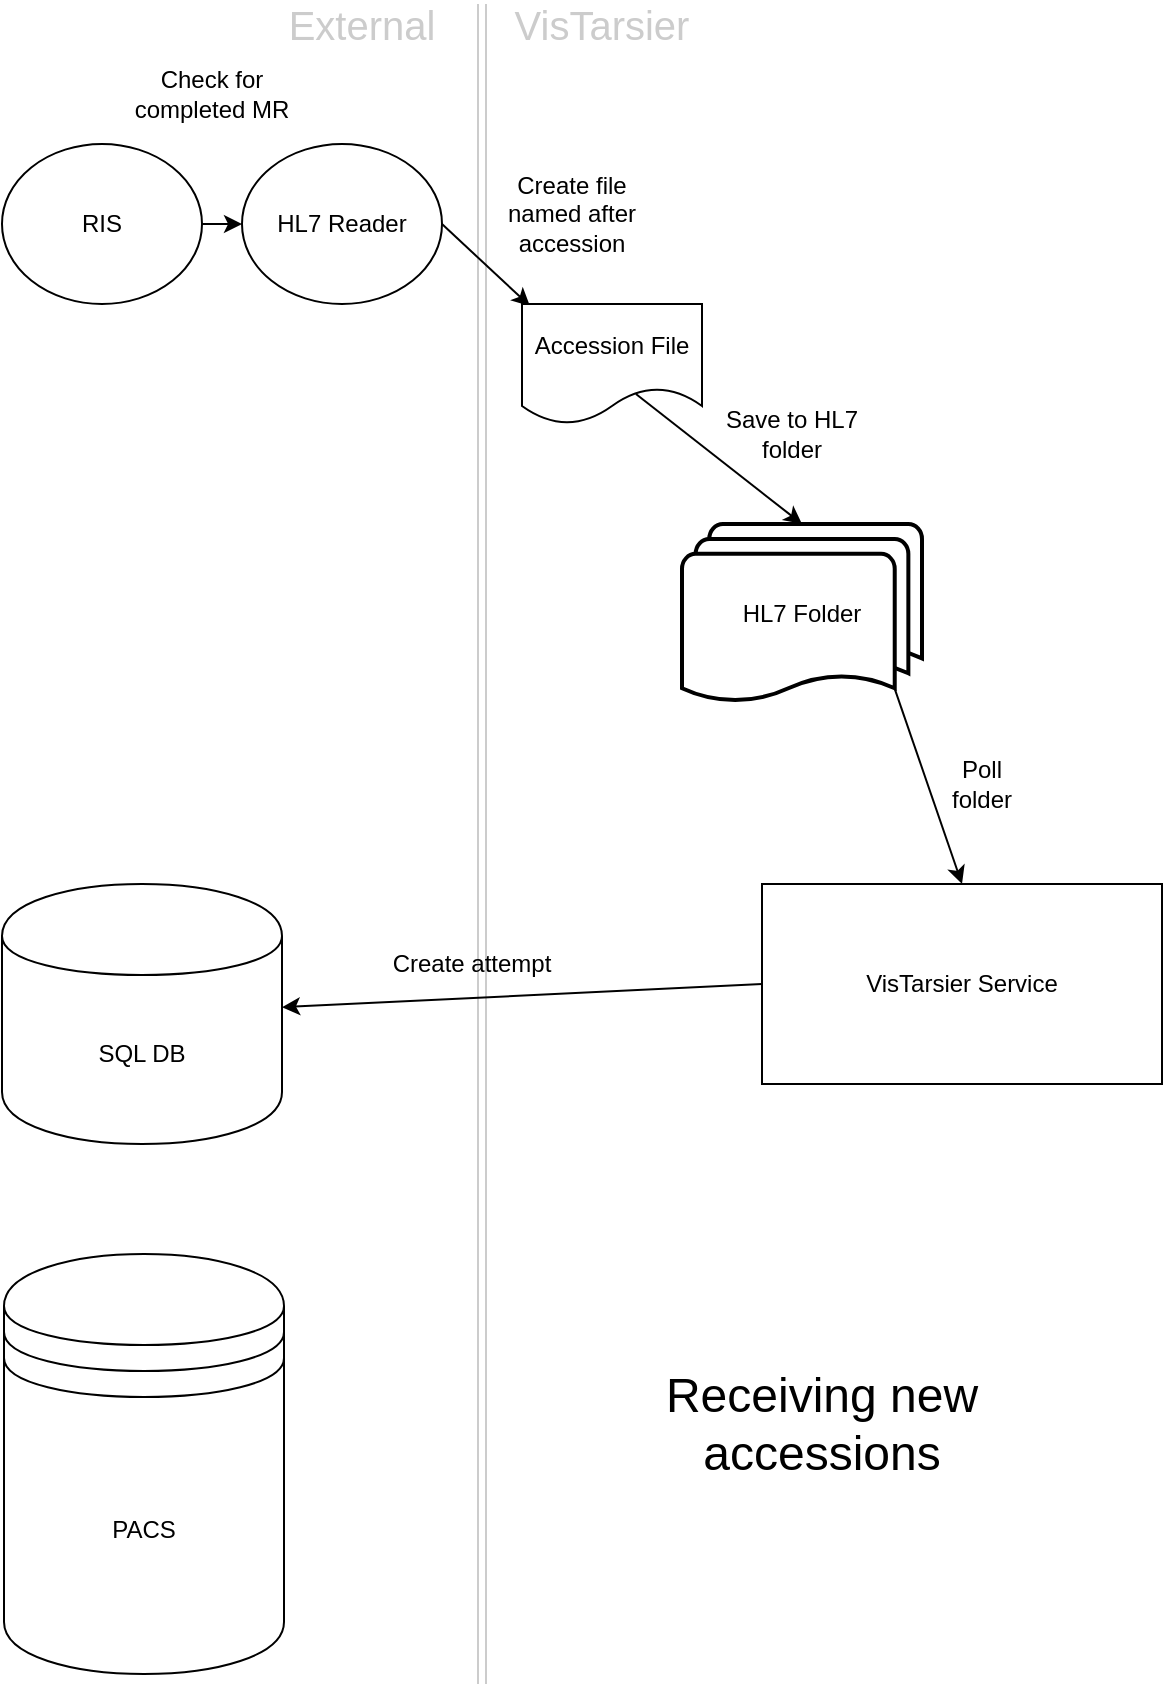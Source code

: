 <mxfile pages="1" version="11.2.3" type="device"><diagram id="nEfj89tEN132vVyMcHRq" name="Page-1"><mxGraphModel dx="781" dy="2251" grid="1" gridSize="10" guides="1" tooltips="1" connect="1" arrows="1" fold="1" page="1" pageScale="1" pageWidth="850" pageHeight="1100" math="0" shadow="0"><root><mxCell id="0"/><mxCell id="1" parent="0"/><mxCell id="nSjUVuPXgnDict7LvHQu-23" value="" style="shape=link;html=1;fillColor=#f5f5f5;strokeColor=#CCCCCC;" edge="1" parent="1"><mxGeometry width="50" height="50" relative="1" as="geometry"><mxPoint x="280" y="840" as="sourcePoint"/><mxPoint x="280" as="targetPoint"/></mxGeometry></mxCell><mxCell id="nSjUVuPXgnDict7LvHQu-1" value="SQL DB" style="shape=cylinder;whiteSpace=wrap;html=1;boundedLbl=1;backgroundOutline=1;" vertex="1" parent="1"><mxGeometry x="40" y="440" width="140" height="130" as="geometry"/></mxCell><mxCell id="nSjUVuPXgnDict7LvHQu-6" value="RIS" style="ellipse;whiteSpace=wrap;html=1;" vertex="1" parent="1"><mxGeometry x="40" y="70" width="100" height="80" as="geometry"/></mxCell><mxCell id="nSjUVuPXgnDict7LvHQu-8" value="HL7 Reader" style="ellipse;whiteSpace=wrap;html=1;" vertex="1" parent="1"><mxGeometry x="160" y="70" width="100" height="80" as="geometry"/></mxCell><mxCell id="nSjUVuPXgnDict7LvHQu-9" value="HL7 Folder" style="strokeWidth=2;html=1;shape=mxgraph.flowchart.multi-document;whiteSpace=wrap;" vertex="1" parent="1"><mxGeometry x="380" y="260" width="120" height="90" as="geometry"/></mxCell><mxCell id="nSjUVuPXgnDict7LvHQu-10" value="" style="endArrow=classic;html=1;entryX=0;entryY=0.5;entryDx=0;entryDy=0;exitX=1;exitY=0.5;exitDx=0;exitDy=0;" edge="1" parent="1" source="nSjUVuPXgnDict7LvHQu-6" target="nSjUVuPXgnDict7LvHQu-8"><mxGeometry width="50" height="50" relative="1" as="geometry"><mxPoint x="30" y="500" as="sourcePoint"/><mxPoint x="80" y="450" as="targetPoint"/></mxGeometry></mxCell><mxCell id="nSjUVuPXgnDict7LvHQu-11" value="" style="endArrow=classic;html=1;entryX=0.044;entryY=0.017;entryDx=0;entryDy=0;entryPerimeter=0;exitX=1;exitY=0.5;exitDx=0;exitDy=0;" edge="1" parent="1" source="nSjUVuPXgnDict7LvHQu-8" target="nSjUVuPXgnDict7LvHQu-12"><mxGeometry width="50" height="50" relative="1" as="geometry"><mxPoint x="30" y="500" as="sourcePoint"/><mxPoint x="80" y="450" as="targetPoint"/></mxGeometry></mxCell><mxCell id="nSjUVuPXgnDict7LvHQu-12" value="Accession File" style="shape=document;whiteSpace=wrap;html=1;boundedLbl=1;" vertex="1" parent="1"><mxGeometry x="300" y="150" width="90" height="60" as="geometry"/></mxCell><mxCell id="nSjUVuPXgnDict7LvHQu-13" value="" style="endArrow=classic;html=1;entryX=0.5;entryY=0;entryDx=0;entryDy=0;entryPerimeter=0;exitX=0.633;exitY=0.75;exitDx=0;exitDy=0;exitPerimeter=0;" edge="1" parent="1" source="nSjUVuPXgnDict7LvHQu-12" target="nSjUVuPXgnDict7LvHQu-9"><mxGeometry width="50" height="50" relative="1" as="geometry"><mxPoint x="340" y="250" as="sourcePoint"/><mxPoint x="390" y="200" as="targetPoint"/></mxGeometry></mxCell><mxCell id="nSjUVuPXgnDict7LvHQu-14" value="VisTarsier Service" style="rounded=0;whiteSpace=wrap;html=1;" vertex="1" parent="1"><mxGeometry x="420" y="440" width="200" height="100" as="geometry"/></mxCell><mxCell id="nSjUVuPXgnDict7LvHQu-15" value="" style="endArrow=classic;html=1;entryX=0.5;entryY=0;entryDx=0;entryDy=0;exitX=0.885;exitY=0.91;exitDx=0;exitDy=0;exitPerimeter=0;" edge="1" parent="1" source="nSjUVuPXgnDict7LvHQu-9" target="nSjUVuPXgnDict7LvHQu-14"><mxGeometry width="50" height="50" relative="1" as="geometry"><mxPoint x="40" y="640" as="sourcePoint"/><mxPoint x="90" y="590" as="targetPoint"/></mxGeometry></mxCell><mxCell id="nSjUVuPXgnDict7LvHQu-16" value="Check for completed MR" style="text;html=1;strokeColor=none;fillColor=none;align=center;verticalAlign=middle;whiteSpace=wrap;rounded=0;" vertex="1" parent="1"><mxGeometry x="100" y="30" width="90" height="30" as="geometry"/></mxCell><mxCell id="nSjUVuPXgnDict7LvHQu-17" value="Create file named after accession" style="text;html=1;strokeColor=none;fillColor=none;align=center;verticalAlign=middle;whiteSpace=wrap;rounded=0;" vertex="1" parent="1"><mxGeometry x="280" y="80" width="90" height="50" as="geometry"/></mxCell><mxCell id="nSjUVuPXgnDict7LvHQu-18" value="PACS" style="shape=datastore;whiteSpace=wrap;html=1;" vertex="1" parent="1"><mxGeometry x="41" y="625" width="140" height="210" as="geometry"/></mxCell><mxCell id="nSjUVuPXgnDict7LvHQu-19" value="" style="endArrow=classic;html=1;exitX=0;exitY=0.5;exitDx=0;exitDy=0;" edge="1" parent="1" source="nSjUVuPXgnDict7LvHQu-14" target="nSjUVuPXgnDict7LvHQu-1"><mxGeometry width="50" height="50" relative="1" as="geometry"><mxPoint x="40" y="910" as="sourcePoint"/><mxPoint x="90" y="860" as="targetPoint"/></mxGeometry></mxCell><mxCell id="nSjUVuPXgnDict7LvHQu-20" value="Create attempt" style="text;html=1;strokeColor=none;fillColor=none;align=center;verticalAlign=middle;whiteSpace=wrap;rounded=0;" vertex="1" parent="1"><mxGeometry x="225" y="470" width="100" height="20" as="geometry"/></mxCell><mxCell id="nSjUVuPXgnDict7LvHQu-24" value="VisTarsier" style="text;html=1;strokeColor=none;fillColor=none;align=center;verticalAlign=middle;whiteSpace=wrap;rounded=0;fontSize=20;opacity=50;fontColor=#CCCCCC;" vertex="1" parent="1"><mxGeometry x="290" width="100" height="20" as="geometry"/></mxCell><mxCell id="nSjUVuPXgnDict7LvHQu-25" value="External" style="text;html=1;strokeColor=none;fillColor=none;align=center;verticalAlign=middle;whiteSpace=wrap;rounded=0;fontSize=20;opacity=50;fontColor=#CCCCCC;" vertex="1" parent="1"><mxGeometry x="170" width="100" height="20" as="geometry"/></mxCell><mxCell id="nSjUVuPXgnDict7LvHQu-27" value="Save to HL7 folder" style="text;html=1;strokeColor=none;fillColor=none;align=center;verticalAlign=middle;whiteSpace=wrap;rounded=0;" vertex="1" parent="1"><mxGeometry x="390" y="190" width="90" height="50" as="geometry"/></mxCell><mxCell id="nSjUVuPXgnDict7LvHQu-28" value="Poll folder" style="text;html=1;strokeColor=none;fillColor=none;align=center;verticalAlign=middle;whiteSpace=wrap;rounded=0;fontSize=12;fontColor=#000000;opacity=50;" vertex="1" parent="1"><mxGeometry x="510" y="380" width="40" height="20" as="geometry"/></mxCell><mxCell id="nSjUVuPXgnDict7LvHQu-29" value="&lt;font style=&quot;font-size: 24px&quot;&gt;Receiving new accessions&lt;br&gt;&lt;/font&gt;" style="text;html=1;strokeColor=none;fillColor=none;align=center;verticalAlign=middle;whiteSpace=wrap;rounded=0;fontSize=12;fontColor=#000000;opacity=50;" vertex="1" parent="1"><mxGeometry x="350" y="700" width="200" height="20" as="geometry"/></mxCell></root></mxGraphModel></diagram></mxfile>